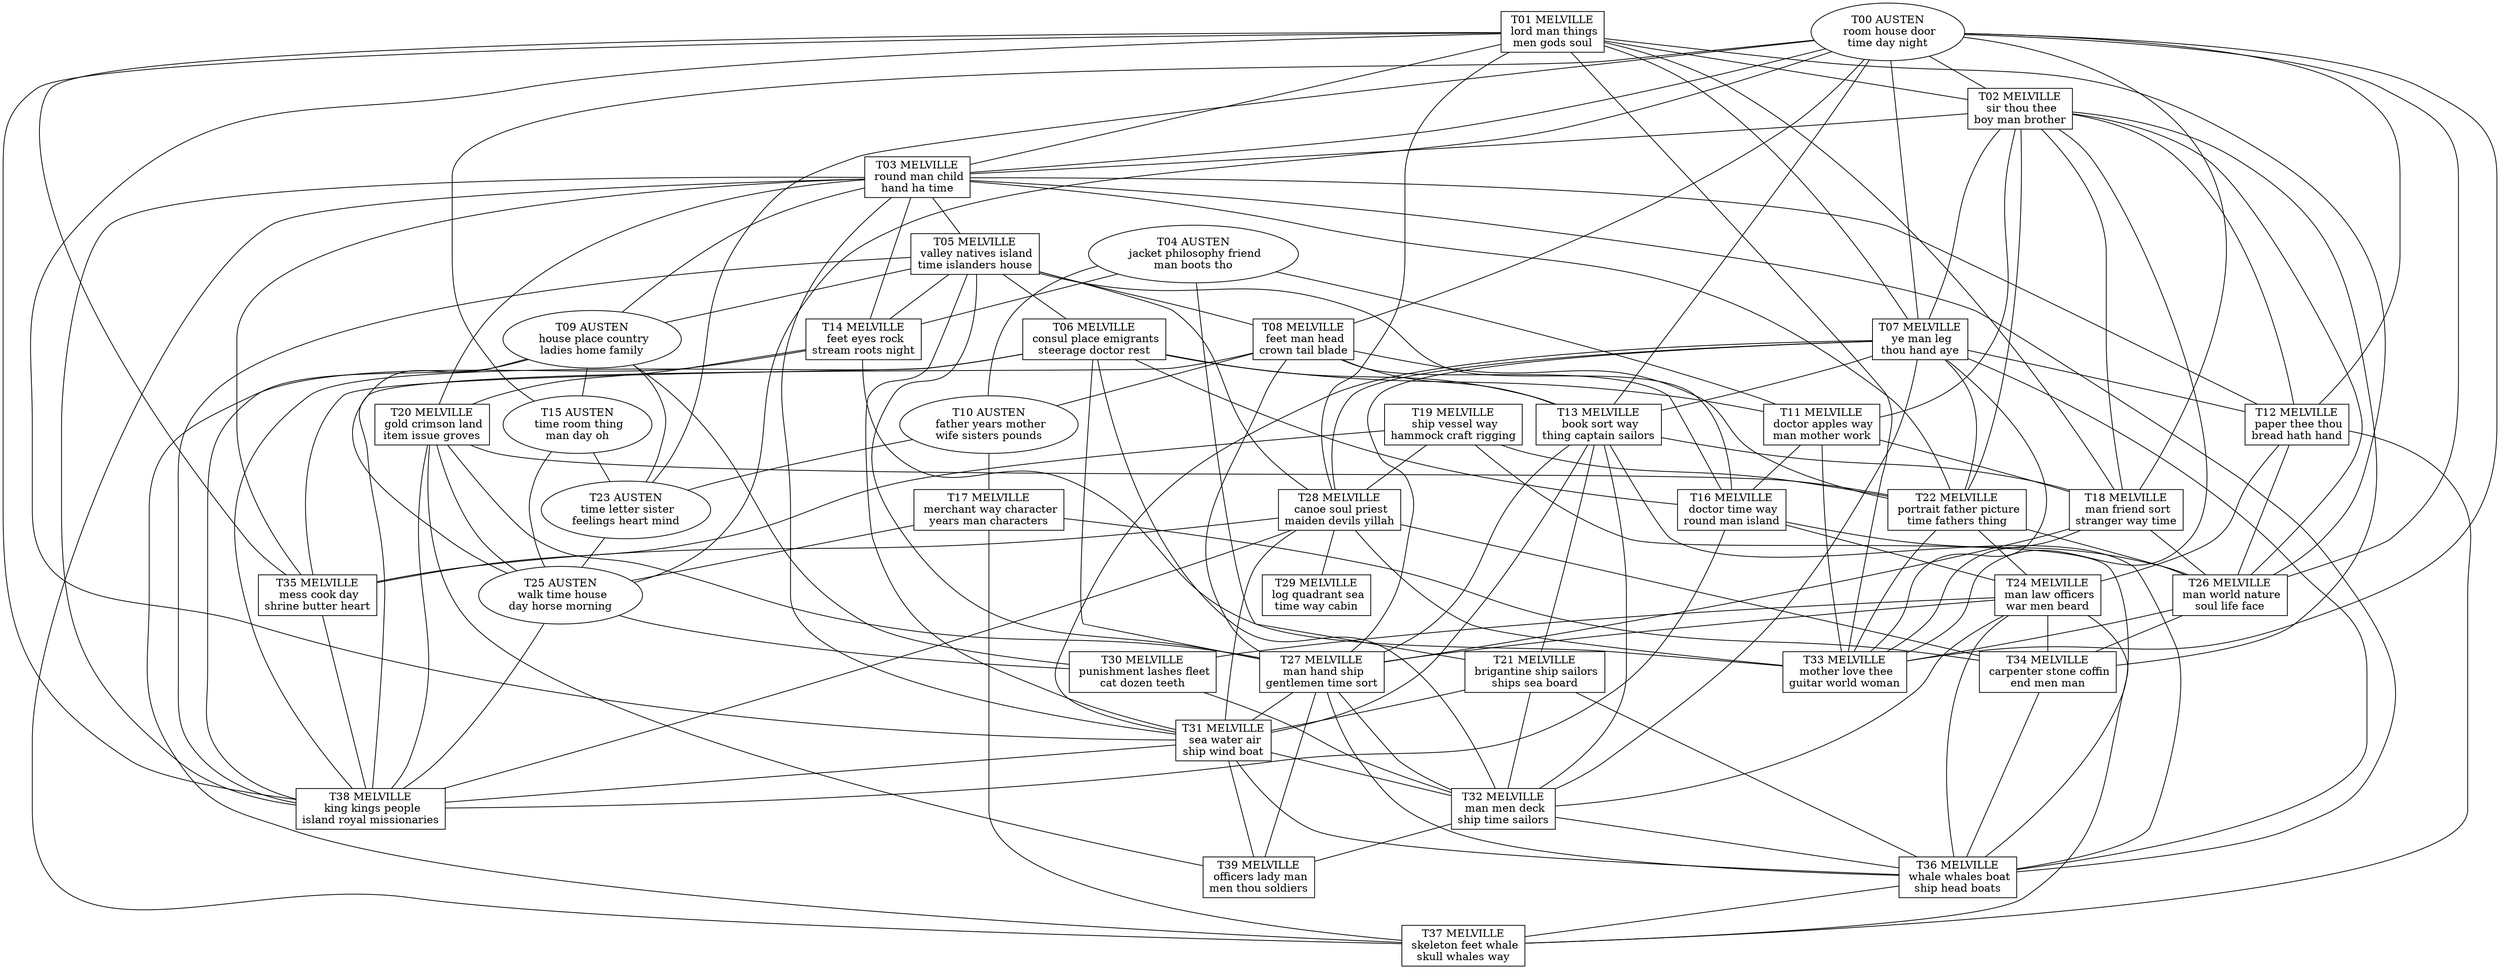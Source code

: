 graph G {
# Nodes
	T00 [label="T00 AUSTEN
 room house door
time day night" shape=ellipse]
	T01 [label="T01 MELVILLE
 lord man things
men gods soul" shape=rectangle]
	T02 [label="T02 MELVILLE
 sir thou thee
boy man brother" shape=rectangle]
	T03 [label="T03 MELVILLE
 round man child
hand ha time" shape=rectangle]
	T04 [label="T04 AUSTEN
 jacket philosophy friend
man boots tho" shape=ellipse]
	T05 [label="T05 MELVILLE
 valley natives island
time islanders house" shape=rectangle]
	T06 [label="T06 MELVILLE
 consul place emigrants
steerage doctor rest" shape=rectangle]
	T07 [label="T07 MELVILLE
 ye man leg
thou hand aye" shape=rectangle]
	T08 [label="T08 MELVILLE
 feet man head
crown tail blade" shape=rectangle]
	T09 [label="T09 AUSTEN
 house place country
ladies home family" shape=ellipse]
	T10 [label="T10 AUSTEN
 father years mother
wife sisters pounds" shape=ellipse]
	T11 [label="T11 MELVILLE
 doctor apples way
man mother work" shape=rectangle]
	T12 [label="T12 MELVILLE
 paper thee thou
bread hath hand" shape=rectangle]
	T13 [label="T13 MELVILLE
 book sort way
thing captain sailors" shape=rectangle]
	T14 [label="T14 MELVILLE
 feet eyes rock
stream roots night" shape=rectangle]
	T15 [label="T15 AUSTEN
 time room thing
man day oh" shape=ellipse]
	T16 [label="T16 MELVILLE
 doctor time way
round man island" shape=rectangle]
	T17 [label="T17 MELVILLE
 merchant way character
years man characters" shape=rectangle]
	T18 [label="T18 MELVILLE
 man friend sort
stranger way time" shape=rectangle]
	T19 [label="T19 MELVILLE
 ship vessel way
hammock craft rigging" shape=rectangle]
	T20 [label="T20 MELVILLE
 gold crimson land
item issue groves" shape=rectangle]
	T21 [label="T21 MELVILLE
 brigantine ship sailors
ships sea board" shape=rectangle]
	T22 [label="T22 MELVILLE
 portrait father picture
time fathers thing" shape=rectangle]
	T23 [label="T23 AUSTEN
 time letter sister
feelings heart mind" shape=ellipse]
	T24 [label="T24 MELVILLE
 man law officers
war men beard" shape=rectangle]
	T25 [label="T25 AUSTEN
 walk time house
day horse morning" shape=ellipse]
	T26 [label="T26 MELVILLE
 man world nature
soul life face" shape=rectangle]
	T27 [label="T27 MELVILLE
 man hand ship
gentlemen time sort" shape=rectangle]
	T28 [label="T28 MELVILLE
 canoe soul priest
maiden devils yillah" shape=rectangle]
	T29 [label="T29 MELVILLE
 log quadrant sea
time way cabin" shape=rectangle]
	T30 [label="T30 MELVILLE
 punishment lashes fleet
cat dozen teeth" shape=rectangle]
	T31 [label="T31 MELVILLE
 sea water air
ship wind boat" shape=rectangle]
	T32 [label="T32 MELVILLE
 man men deck
ship time sailors" shape=rectangle]
	T33 [label="T33 MELVILLE
 mother love thee
guitar world woman" shape=rectangle]
	T34 [label="T34 MELVILLE
 carpenter stone coffin
end men man" shape=rectangle]
	T35 [label="T35 MELVILLE
 mess cook day
shrine butter heart" shape=rectangle]
	T36 [label="T36 MELVILLE
 whale whales boat
ship head boats" shape=rectangle]
	T37 [label="T37 MELVILLE
 skeleton feet whale
skull whales way" shape=rectangle]
	T38 [label="T38 MELVILLE
 king kings people
island royal missionaries" shape=rectangle]
	T39 [label="T39 MELVILLE
 officers lady man
men thou soldiers" shape=rectangle]
# Edges
	T00 -- T02
	T00 -- T03
	T00 -- T07
	T00 -- T08
	T00 -- T12
	T00 -- T13
	T00 -- T15
	T00 -- T18
	T00 -- T23
	T00 -- T25
	T00 -- T26
	T00 -- T33
	T01 -- T02
	T01 -- T03
	T01 -- T07
	T01 -- T18
	T01 -- T26
	T01 -- T28
	T01 -- T31
	T01 -- T33
	T01 -- T35
	T01 -- T38
	T02 -- T03
	T02 -- T07
	T02 -- T11
	T02 -- T12
	T02 -- T18
	T02 -- T22
	T02 -- T26
	T02 -- T33
	T02 -- T34
	T03 -- T05
	T03 -- T09
	T03 -- T12
	T03 -- T14
	T03 -- T20
	T03 -- T22
	T03 -- T31
	T03 -- T35
	T03 -- T36
	T03 -- T37
	T03 -- T38
	T04 -- T10
	T04 -- T11
	T04 -- T14
	T04 -- T21
	T05 -- T06
	T05 -- T08
	T05 -- T09
	T05 -- T14
	T05 -- T16
	T05 -- T27
	T05 -- T28
	T05 -- T31
	T05 -- T38
	T06 -- T11
	T06 -- T13
	T06 -- T16
	T06 -- T27
	T06 -- T32
	T06 -- T35
	T06 -- T38
	T07 -- T12
	T07 -- T13
	T07 -- T22
	T07 -- T27
	T07 -- T28
	T07 -- T31
	T07 -- T32
	T07 -- T33
	T07 -- T36
	T08 -- T10
	T08 -- T13
	T08 -- T16
	T08 -- T22
	T08 -- T27
	T08 -- T38
	T09 -- T15
	T09 -- T23
	T09 -- T25
	T09 -- T30
	T09 -- T38
	T10 -- T17
	T10 -- T23
	T11 -- T16
	T11 -- T18
	T11 -- T33
	T12 -- T24
	T12 -- T26
	T12 -- T37
	T13 -- T18
	T13 -- T21
	T13 -- T27
	T13 -- T31
	T13 -- T32
	T13 -- T36
	T14 -- T20
	T14 -- T33
	T14 -- T37
	T15 -- T23
	T15 -- T25
	T16 -- T24
	T16 -- T26
	T16 -- T38
	T17 -- T25
	T17 -- T34
	T17 -- T37
	T18 -- T26
	T18 -- T27
	T18 -- T33
	T19 -- T22
	T19 -- T28
	T19 -- T35
	T19 -- T36
	T20 -- T22
	T20 -- T25
	T20 -- T27
	T20 -- T38
	T20 -- T39
	T21 -- T31
	T21 -- T32
	T21 -- T36
	T22 -- T24
	T22 -- T26
	T22 -- T33
	T23 -- T25
	T24 -- T27
	T24 -- T30
	T24 -- T32
	T24 -- T34
	T24 -- T36
	T24 -- T37
	T25 -- T30
	T25 -- T38
	T26 -- T33
	T26 -- T34
	T27 -- T31
	T27 -- T32
	T27 -- T36
	T27 -- T39
	T28 -- T29
	T28 -- T31
	T28 -- T33
	T28 -- T34
	T28 -- T35
	T28 -- T38
	T30 -- T32
	T31 -- T32
	T31 -- T36
	T31 -- T38
	T31 -- T39
	T32 -- T36
	T32 -- T39
	T34 -- T36
	T35 -- T38
	T36 -- T37
}
